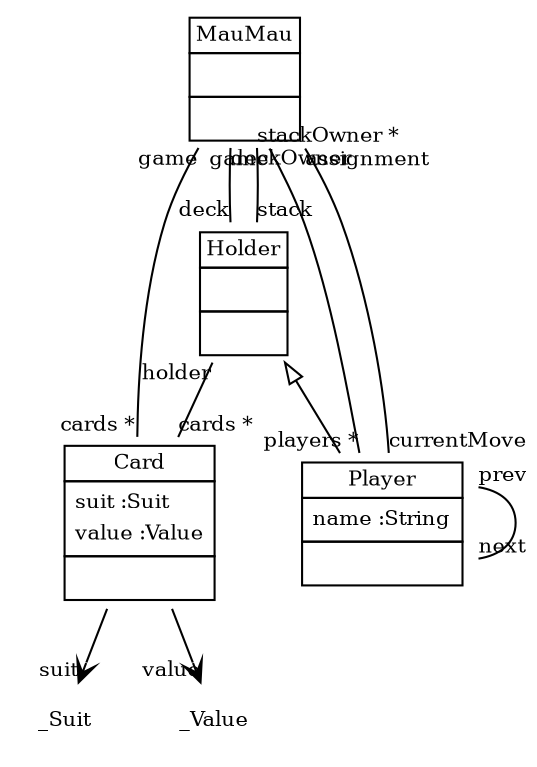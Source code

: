 
 digraph ClassDiagram {
    node [shape = none, fontsize = 10]; 
    edge [fontsize = 10];
    
    
    _MauMau [label=<<table border='0' cellborder='1' cellspacing='0'> <tr> <td HREF="../src/org/sdmlib/examples/replication/maumau/MauMau.java">MauMau</td> </tr> <tr><td><table border='0' cellborder='0' cellspacing='0'> <tr><td> </td></tr> </table></td></tr> <tr><td><table border='0' cellborder='0' cellspacing='0'> <tr><td> </td></tr> </table></td></tr> </table>>];
    _Card [label=<<table border='0' cellborder='1' cellspacing='0'> <tr> <td HREF="../src/org/sdmlib/examples/replication/maumau/Card.java">Card</td> </tr> <tr><td><table border='0' cellborder='0' cellspacing='0'> <tr><td align='left'>suit :Suit</td></tr> <tr><td align='left'>value :Value</td></tr>  </table></td></tr> <tr><td><table border='0' cellborder='0' cellspacing='0'> <tr><td> </td></tr> </table></td></tr> </table>>];
    _Holder [label=<<table border='0' cellborder='1' cellspacing='0'> <tr> <td HREF="../src/org/sdmlib/examples/replication/maumau/Holder.java">Holder</td> </tr> <tr><td><table border='0' cellborder='0' cellspacing='0'> <tr><td> </td></tr> </table></td></tr> <tr><td><table border='0' cellborder='0' cellspacing='0'> <tr><td> </td></tr> </table></td></tr> </table>>];
    _Player [label=<<table border='0' cellborder='1' cellspacing='0'> <tr> <td HREF="../src/org/sdmlib/examples/replication/maumau/Player.java">Player</td> </tr> <tr><td><table border='0' cellborder='0' cellspacing='0'> <tr><td align='left'>name :String</td></tr>  </table></td></tr> <tr><td><table border='0' cellborder='0' cellspacing='0'> <tr><td> </td></tr> </table></td></tr> </table>>];
    
    
    
    _Holder ->  _Player [dir = "back" arrowtail = "empty"];
    _MauMau -> _Card [headlabel = "cards *" taillabel = "game" arrowhead = "none" ];
    _MauMau -> _Holder [headlabel = "deck" taillabel = "deckOwner" arrowhead = "none" ];
    _Holder -> _Card [headlabel = "cards *" taillabel = "holder" arrowhead = "none" ];
    _MauMau -> _Holder [headlabel = "stack" taillabel = "stackOwner *" arrowhead = "none" ];
    _MauMau -> _Player [headlabel = "players *" taillabel = "game" arrowhead = "none" ];
    _Player -> _Player [headlabel = "next" taillabel = "prev" arrowhead = "none" ];
    _MauMau -> _Player [headlabel = "currentMove" taillabel = "assignment" arrowhead = "none" ];
    _Card -> _Suit [headlabel = "suit" taillabel = "" arrowhead = "vee" ];
    _Card -> _Value [headlabel = "value" taillabel = "" arrowhead = "vee" ];
}
